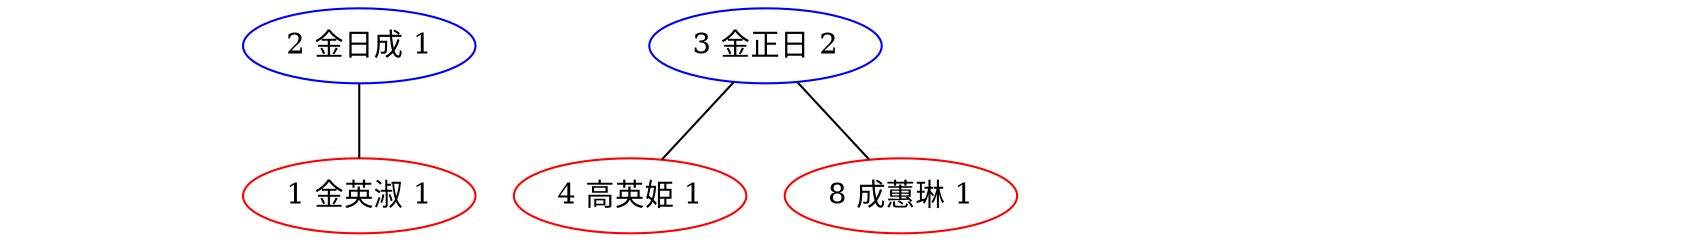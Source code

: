 graph G {
0[label="0 root 0",color=red,style=invis];
1[label="1 金英淑 1",color=red,style=solid];
2[label="2 金日成 1",color=blue,style=solid];
3[label="3 金正日 2",color=blue,style=solid];
4[label="4 高英姫 1",color=red,style=solid];
5[label="5 金正恩 0",color=blue,style=invis];
6[label="6 李雪主 0",color=red,style=invis];
7[label="7 金主爱 0",color=red,style=invis];
8[label="8 成蕙琳 1",color=red,style=solid];
2--1 ;
3--4 ;
3--8 ;
}
